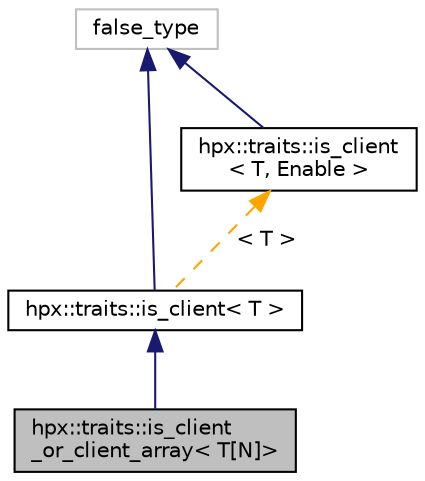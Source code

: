 digraph "hpx::traits::is_client_or_client_array&lt; T[N]&gt;"
{
  edge [fontname="Helvetica",fontsize="10",labelfontname="Helvetica",labelfontsize="10"];
  node [fontname="Helvetica",fontsize="10",shape=record];
  Node4 [label="hpx::traits::is_client\l_or_client_array\< T[N]\>",height=0.2,width=0.4,color="black", fillcolor="grey75", style="filled", fontcolor="black"];
  Node5 -> Node4 [dir="back",color="midnightblue",fontsize="10",style="solid",fontname="Helvetica"];
  Node5 [label="hpx::traits::is_client\< T \>",height=0.2,width=0.4,color="black", fillcolor="white", style="filled",URL="$d7/d49/structhpx_1_1traits_1_1is__client.html"];
  Node6 -> Node5 [dir="back",color="midnightblue",fontsize="10",style="solid",fontname="Helvetica"];
  Node6 [label="false_type",height=0.2,width=0.4,color="grey75", fillcolor="white", style="filled"];
  Node7 -> Node5 [dir="back",color="orange",fontsize="10",style="dashed",label=" \< T \>" ,fontname="Helvetica"];
  Node7 [label="hpx::traits::is_client\l\< T, Enable \>",height=0.2,width=0.4,color="black", fillcolor="white", style="filled",URL="$d7/d49/structhpx_1_1traits_1_1is__client.html"];
  Node6 -> Node7 [dir="back",color="midnightblue",fontsize="10",style="solid",fontname="Helvetica"];
}
